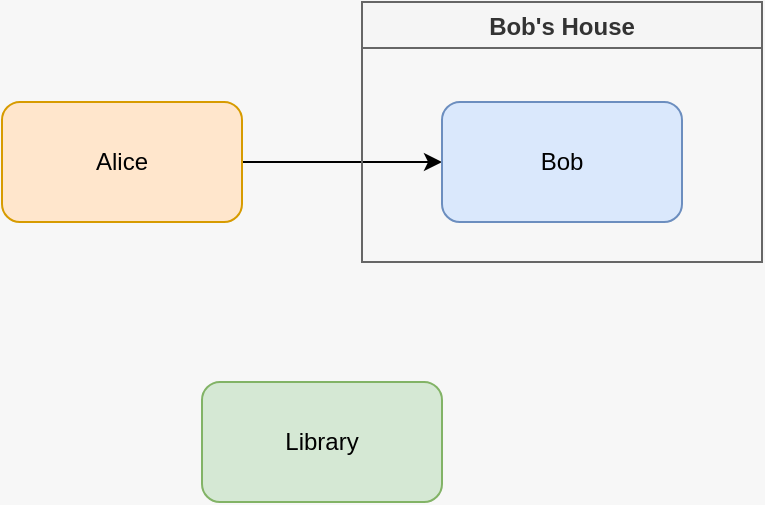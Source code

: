 <mxfile version="28.0.6">
  <diagram id="alice-bob" name="Alice-Bob">
    <mxGraphModel dx="1494" dy="1382" grid="1" gridSize="10" guides="1" tooltips="1" connect="1" arrows="1" fold="1" page="1" pageScale="1" pageWidth="850" pageHeight="1100" background="light-dark(#F7F7F7,#121212)" math="0" shadow="0">
      <root>
        <object label="" documentation="The Alice and Bob characters were created by [Ron Rivest](https://en.wikipedia.org/wiki/Ron_Rivest), [Adi Shamir](https://en.wikipedia.org/wiki/Adi_Shamir), and [Leonard Adleman](https://en.wikipedia.org/wiki/Leonard_Adleman) in their 1978 paper &quot;A Method for Obtaining Digital Signatures and Public-key Cryptosystems&quot;" id="0">
          <mxCell />
        </object>
        <mxCell id="1" parent="0" />
        <UserObject label="" tooltip="Alice sends a message to Bob" id="Xj581JkAq2ArbWqXRZmT-3">
          <mxCell style="edgeStyle=orthogonalEdgeStyle;rounded=0;orthogonalLoop=1;jettySize=auto;html=1;" parent="1" source="alice" target="bob" edge="1">
            <mxGeometry relative="1" as="geometry" />
          </mxCell>
        </UserObject>
        <object label="Alice" documentation="Alice is a fictional character who wants to exchange messages with Bob." id="alice">
          <mxCell style="rounded=1;whiteSpace=wrap;html=1;fillColor=#ffe6cc;strokeColor=#d79b00;" parent="1" vertex="1">
            <mxGeometry x="360" y="650" width="120" height="60" as="geometry" />
          </mxCell>
        </object>
        <object label="Bob&#39;s House" id="bobs-house">
          <mxCell style="swimlane;fillColor=#f5f5f5;fontColor=#333333;strokeColor=#666666;" parent="1" vertex="1">
            <mxGeometry x="540" y="600" width="200" height="130" as="geometry" />
          </mxCell>
        </object>
        <UserObject label="Bob" tooltip="Bob is a fictional character who receives&#xa;messages from Alice" id="bob">
          <mxCell style="rounded=1;whiteSpace=wrap;html=1;fillColor=#dae8fc;strokeColor=#6c8ebf;" parent="bobs-house" vertex="1">
            <mxGeometry x="40" y="50" width="120" height="60" as="geometry" />
          </mxCell>
        </UserObject>
        <object label="Library" id="library">
          <mxCell style="rounded=1;whiteSpace=wrap;html=1;fillColor=#d5e8d4;strokeColor=#82b366;" parent="1" vertex="1">
            <mxGeometry x="460" y="790" width="120" height="60" as="geometry" />
          </mxCell>
        </object>
      </root>
    </mxGraphModel>
  </diagram>
</mxfile>
